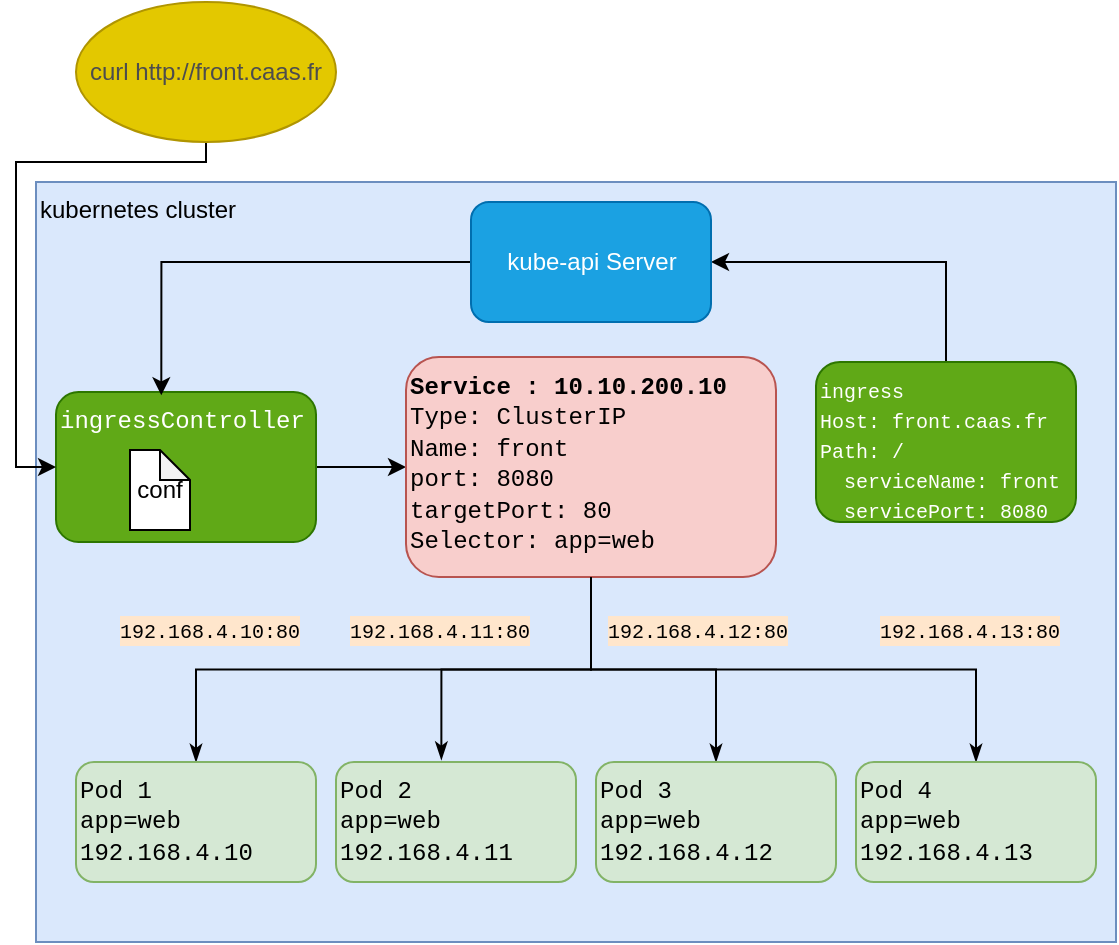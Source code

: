 <mxfile>
    <diagram id="-Y4o4wuvshwQIzuEaOJt" name="Page-1">
        <mxGraphModel dx="715" dy="439" grid="1" gridSize="10" guides="1" tooltips="1" connect="1" arrows="1" fold="1" page="1" pageScale="1" pageWidth="827" pageHeight="1169" math="0" shadow="0">
            <root>
                <mxCell id="0"/>
                <mxCell id="1" parent="0"/>
                <mxCell id="t0vAwRHH_Trr7EYfrA9h-9" value="kubernetes cluster" style="rounded=0;whiteSpace=wrap;html=1;fillColor=#dae8fc;strokeColor=#6c8ebf;align=left;verticalAlign=top;" parent="1" vertex="1">
                    <mxGeometry x="20" y="210" width="540" height="380" as="geometry"/>
                </mxCell>
                <mxCell id="26" style="edgeStyle=orthogonalEdgeStyle;rounded=0;orthogonalLoop=1;jettySize=auto;html=1;exitX=1;exitY=0.5;exitDx=0;exitDy=0;entryX=0;entryY=0.5;entryDx=0;entryDy=0;" edge="1" parent="1" source="3" target="4">
                    <mxGeometry relative="1" as="geometry"/>
                </mxCell>
                <mxCell id="3" value="&lt;font face=&quot;Courier New&quot;&gt;ingressController&lt;/font&gt;" style="rounded=1;whiteSpace=wrap;html=1;fillColor=#60a917;strokeColor=#2D7600;align=left;verticalAlign=top;fontColor=#ffffff;" parent="1" vertex="1">
                    <mxGeometry x="30" y="315" width="130" height="75" as="geometry"/>
                </mxCell>
                <mxCell id="19" style="edgeStyle=orthogonalEdgeStyle;rounded=0;orthogonalLoop=1;jettySize=auto;html=1;exitX=0.5;exitY=1;exitDx=0;exitDy=0;entryX=0.439;entryY=-0.019;entryDx=0;entryDy=0;entryPerimeter=0;startArrow=none;startFill=0;endArrow=classicThin;endFill=1;" parent="1" source="4" target="6" edge="1">
                    <mxGeometry relative="1" as="geometry"/>
                </mxCell>
                <mxCell id="20" style="edgeStyle=orthogonalEdgeStyle;rounded=0;orthogonalLoop=1;jettySize=auto;html=1;exitX=0.5;exitY=1;exitDx=0;exitDy=0;entryX=0.5;entryY=0;entryDx=0;entryDy=0;startArrow=none;startFill=0;endArrow=classicThin;endFill=1;" parent="1" source="4" target="7" edge="1">
                    <mxGeometry relative="1" as="geometry"/>
                </mxCell>
                <mxCell id="21" style="edgeStyle=orthogonalEdgeStyle;rounded=0;orthogonalLoop=1;jettySize=auto;html=1;exitX=0.5;exitY=1;exitDx=0;exitDy=0;entryX=0.5;entryY=0;entryDx=0;entryDy=0;startArrow=none;startFill=0;endArrow=classicThin;endFill=1;" parent="1" source="4" target="8" edge="1">
                    <mxGeometry relative="1" as="geometry"/>
                </mxCell>
                <mxCell id="4" value="&lt;font face=&quot;Courier New&quot;&gt;&lt;b&gt;Service : 10.10.200.10&lt;/b&gt;&lt;br&gt;Type: ClusterIP&lt;br&gt;Name: front&lt;br&gt;port: 8080&lt;br&gt;targetPort: 80&lt;br&gt;Selector: app=web&lt;/font&gt;" style="rounded=1;whiteSpace=wrap;html=1;fillColor=#f8cecc;strokeColor=#b85450;align=left;verticalAlign=top;" parent="1" vertex="1">
                    <mxGeometry x="205" y="297.5" width="185" height="110" as="geometry"/>
                </mxCell>
                <mxCell id="17" style="edgeStyle=orthogonalEdgeStyle;rounded=0;orthogonalLoop=1;jettySize=auto;html=1;exitX=0.5;exitY=0;exitDx=0;exitDy=0;startArrow=classicThin;startFill=1;endArrow=none;endFill=0;" parent="1" source="5" target="4" edge="1">
                    <mxGeometry relative="1" as="geometry"/>
                </mxCell>
                <mxCell id="5" value="&lt;font face=&quot;Courier New&quot;&gt;Pod 1&lt;br&gt;app=web&lt;br&gt;192.168.4.10&lt;br&gt;&lt;/font&gt;" style="rounded=1;whiteSpace=wrap;html=1;fillColor=#d5e8d4;strokeColor=#82b366;align=left;verticalAlign=top;" parent="1" vertex="1">
                    <mxGeometry x="40" y="500" width="120" height="60" as="geometry"/>
                </mxCell>
                <mxCell id="6" value="&lt;font face=&quot;Courier New&quot;&gt;Pod 2&lt;br&gt;&lt;/font&gt;&lt;span style=&quot;font-family: &amp;#34;courier new&amp;#34;&quot;&gt;app=web&lt;/span&gt;&lt;br style=&quot;font-family: &amp;#34;courier new&amp;#34;&quot;&gt;&lt;span style=&quot;font-family: &amp;#34;courier new&amp;#34;&quot;&gt;192.168.4.11&lt;/span&gt;&lt;font face=&quot;Courier New&quot;&gt;&lt;br&gt;&lt;/font&gt;" style="rounded=1;whiteSpace=wrap;html=1;fillColor=#d5e8d4;strokeColor=#82b366;align=left;verticalAlign=top;" parent="1" vertex="1">
                    <mxGeometry x="170" y="500" width="120" height="60" as="geometry"/>
                </mxCell>
                <mxCell id="7" value="&lt;font face=&quot;Courier New&quot;&gt;Pod 3&lt;br&gt;&lt;/font&gt;&lt;span style=&quot;font-family: &amp;#34;courier new&amp;#34;&quot;&gt;app=web&lt;/span&gt;&lt;br style=&quot;font-family: &amp;#34;courier new&amp;#34;&quot;&gt;&lt;span style=&quot;font-family: &amp;#34;courier new&amp;#34;&quot;&gt;192.168.4.12&lt;/span&gt;&lt;font face=&quot;Courier New&quot;&gt;&lt;br&gt;&lt;/font&gt;" style="rounded=1;whiteSpace=wrap;html=1;fillColor=#d5e8d4;strokeColor=#82b366;align=left;verticalAlign=top;" parent="1" vertex="1">
                    <mxGeometry x="300" y="500" width="120" height="60" as="geometry"/>
                </mxCell>
                <mxCell id="8" value="&lt;font face=&quot;Courier New&quot;&gt;Pod 4&lt;br&gt;&lt;/font&gt;&lt;span style=&quot;font-family: &amp;#34;courier new&amp;#34;&quot;&gt;app=web&lt;/span&gt;&lt;br style=&quot;font-family: &amp;#34;courier new&amp;#34;&quot;&gt;&lt;span style=&quot;font-family: &amp;#34;courier new&amp;#34;&quot;&gt;192.168.4.13&lt;/span&gt;&lt;font face=&quot;Courier New&quot;&gt;&lt;br&gt;&lt;/font&gt;" style="rounded=1;whiteSpace=wrap;html=1;fillColor=#d5e8d4;strokeColor=#82b366;align=left;verticalAlign=top;" parent="1" vertex="1">
                    <mxGeometry x="430" y="500" width="120" height="60" as="geometry"/>
                </mxCell>
                <mxCell id="22" value="&lt;span style=&quot;color: rgb(0, 0, 0); font-family: &amp;quot;courier new&amp;quot;; font-style: normal; font-weight: 400; letter-spacing: normal; text-align: left; text-indent: 0px; text-transform: none; word-spacing: 0px; display: inline; float: none;&quot;&gt;&lt;font style=&quot;font-size: 10px&quot;&gt;192.168.4.10:80&lt;/font&gt;&lt;/span&gt;" style="text;whiteSpace=wrap;html=1;labelBackgroundColor=#FFE6CC;" parent="1" vertex="1">
                    <mxGeometry x="60" y="420" width="110" height="30" as="geometry"/>
                </mxCell>
                <mxCell id="23" value="&lt;span style=&quot;color: rgb(0, 0, 0); font-family: &amp;quot;courier new&amp;quot;; font-style: normal; font-weight: 400; letter-spacing: normal; text-align: left; text-indent: 0px; text-transform: none; word-spacing: 0px; display: inline; float: none;&quot;&gt;&lt;font style=&quot;font-size: 10px&quot;&gt;192.168.4.11:80&lt;/font&gt;&lt;/span&gt;" style="text;whiteSpace=wrap;html=1;labelBackgroundColor=#FFE6CC;" parent="1" vertex="1">
                    <mxGeometry x="175" y="420" width="110" height="30" as="geometry"/>
                </mxCell>
                <mxCell id="24" value="&lt;span style=&quot;color: rgb(0, 0, 0); font-family: &amp;quot;courier new&amp;quot;; font-style: normal; font-weight: 400; letter-spacing: normal; text-align: left; text-indent: 0px; text-transform: none; word-spacing: 0px; display: inline; float: none;&quot;&gt;&lt;font style=&quot;font-size: 10px&quot;&gt;192.168.4.12:80&lt;/font&gt;&lt;/span&gt;" style="text;whiteSpace=wrap;html=1;labelBackgroundColor=#FFE6CC;" parent="1" vertex="1">
                    <mxGeometry x="304" y="420" width="110" height="30" as="geometry"/>
                </mxCell>
                <mxCell id="25" value="&lt;span style=&quot;color: rgb(0, 0, 0); font-family: &amp;quot;courier new&amp;quot;; font-style: normal; font-weight: 400; letter-spacing: normal; text-align: left; text-indent: 0px; text-transform: none; word-spacing: 0px; display: inline; float: none;&quot;&gt;&lt;font style=&quot;font-size: 10px&quot;&gt;192.168.4.13:80&lt;/font&gt;&lt;/span&gt;" style="text;whiteSpace=wrap;html=1;labelBackgroundColor=#FFE6CC;" parent="1" vertex="1">
                    <mxGeometry x="440" y="420" width="110" height="30" as="geometry"/>
                </mxCell>
                <mxCell id="31" style="edgeStyle=orthogonalEdgeStyle;rounded=0;orthogonalLoop=1;jettySize=auto;html=1;exitX=0.5;exitY=0;exitDx=0;exitDy=0;entryX=1;entryY=0.5;entryDx=0;entryDy=0;" edge="1" parent="1" source="27" target="30">
                    <mxGeometry relative="1" as="geometry"/>
                </mxCell>
                <mxCell id="27" value="&lt;font face=&quot;Courier New&quot; style=&quot;font-size: 10px&quot;&gt;ingress&lt;br&gt;Host: front.caas.fr&lt;br&gt;Path: /&lt;br&gt;&amp;nbsp; serviceName: front&lt;br&gt;&amp;nbsp; servicePort: 8080&lt;br&gt;&lt;br&gt;&lt;/font&gt;" style="rounded=1;whiteSpace=wrap;html=1;fillColor=#60a917;strokeColor=#2D7600;align=left;verticalAlign=top;fontColor=#ffffff;" vertex="1" parent="1">
                    <mxGeometry x="410" y="300" width="130" height="80" as="geometry"/>
                </mxCell>
                <mxCell id="32" style="edgeStyle=orthogonalEdgeStyle;rounded=0;orthogonalLoop=1;jettySize=auto;html=1;exitX=0;exitY=0.5;exitDx=0;exitDy=0;entryX=0.405;entryY=0.022;entryDx=0;entryDy=0;entryPerimeter=0;" edge="1" parent="1" source="30" target="3">
                    <mxGeometry relative="1" as="geometry"/>
                </mxCell>
                <mxCell id="30" value="kube-api Server" style="rounded=1;whiteSpace=wrap;html=1;fillColor=#1ba1e2;strokeColor=#006EAF;fontColor=#ffffff;" vertex="1" parent="1">
                    <mxGeometry x="237.5" y="220" width="120" height="60" as="geometry"/>
                </mxCell>
                <mxCell id="37" style="edgeStyle=orthogonalEdgeStyle;rounded=0;orthogonalLoop=1;jettySize=auto;html=1;exitX=0.5;exitY=1;exitDx=0;exitDy=0;entryX=0;entryY=0.5;entryDx=0;entryDy=0;" edge="1" parent="1" source="33" target="3">
                    <mxGeometry relative="1" as="geometry">
                        <Array as="points">
                            <mxPoint x="105" y="200"/>
                            <mxPoint x="10" y="200"/>
                            <mxPoint x="10" y="353"/>
                        </Array>
                    </mxGeometry>
                </mxCell>
                <mxCell id="33" value="&lt;font color=&quot;#4d4d4d&quot;&gt;curl http://front.caas.fr&lt;/font&gt;" style="ellipse;whiteSpace=wrap;html=1;fillColor=#e3c800;strokeColor=#B09500;fontColor=#ffffff;" vertex="1" parent="1">
                    <mxGeometry x="40" y="120" width="130" height="70" as="geometry"/>
                </mxCell>
                <mxCell id="36" value="conf" style="shape=note;whiteSpace=wrap;html=1;backgroundOutline=1;darkOpacity=0.05;size=15;" vertex="1" parent="1">
                    <mxGeometry x="67" y="344" width="30" height="40" as="geometry"/>
                </mxCell>
            </root>
        </mxGraphModel>
    </diagram>
</mxfile>
